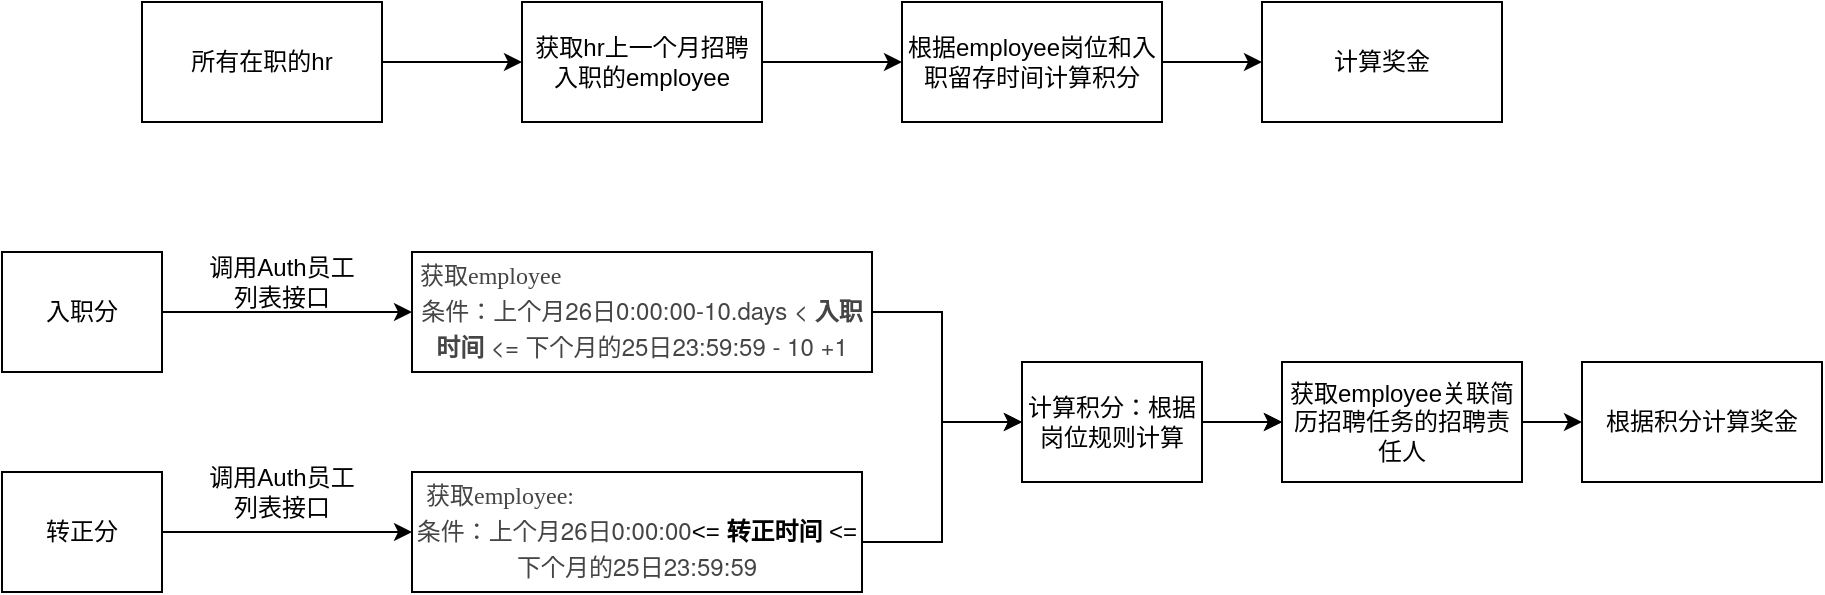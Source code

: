 <mxfile version="13.7.9" type="github">
  <diagram id="oEETys66kWscUehuKClO" name="Page-1">
    <mxGraphModel dx="1773" dy="543" grid="1" gridSize="10" guides="1" tooltips="1" connect="1" arrows="1" fold="1" page="1" pageScale="1" pageWidth="827" pageHeight="1169" math="0" shadow="0">
      <root>
        <mxCell id="0" />
        <mxCell id="1" parent="0" />
        <mxCell id="hMYv4uFyoFBAjx3cWcxC-3" value="" style="edgeStyle=orthogonalEdgeStyle;rounded=0;orthogonalLoop=1;jettySize=auto;html=1;" parent="1" source="hMYv4uFyoFBAjx3cWcxC-1" target="hMYv4uFyoFBAjx3cWcxC-2" edge="1">
          <mxGeometry relative="1" as="geometry" />
        </mxCell>
        <mxCell id="hMYv4uFyoFBAjx3cWcxC-1" value="所有在职的hr" style="rounded=0;whiteSpace=wrap;html=1;" parent="1" vertex="1">
          <mxGeometry x="40" y="50" width="120" height="60" as="geometry" />
        </mxCell>
        <mxCell id="hMYv4uFyoFBAjx3cWcxC-5" value="" style="edgeStyle=orthogonalEdgeStyle;rounded=0;orthogonalLoop=1;jettySize=auto;html=1;" parent="1" source="hMYv4uFyoFBAjx3cWcxC-2" target="hMYv4uFyoFBAjx3cWcxC-4" edge="1">
          <mxGeometry relative="1" as="geometry" />
        </mxCell>
        <mxCell id="hMYv4uFyoFBAjx3cWcxC-2" value="获取hr上一个月招聘入职的employee" style="whiteSpace=wrap;html=1;rounded=0;" parent="1" vertex="1">
          <mxGeometry x="230" y="50" width="120" height="60" as="geometry" />
        </mxCell>
        <mxCell id="hMYv4uFyoFBAjx3cWcxC-7" value="" style="edgeStyle=orthogonalEdgeStyle;rounded=0;orthogonalLoop=1;jettySize=auto;html=1;" parent="1" source="hMYv4uFyoFBAjx3cWcxC-4" target="hMYv4uFyoFBAjx3cWcxC-6" edge="1">
          <mxGeometry relative="1" as="geometry" />
        </mxCell>
        <mxCell id="hMYv4uFyoFBAjx3cWcxC-4" value="根据employee岗位和入职留存时间计算积分" style="whiteSpace=wrap;html=1;rounded=0;" parent="1" vertex="1">
          <mxGeometry x="420" y="50" width="130" height="60" as="geometry" />
        </mxCell>
        <mxCell id="hMYv4uFyoFBAjx3cWcxC-6" value="计算奖金" style="whiteSpace=wrap;html=1;rounded=0;" parent="1" vertex="1">
          <mxGeometry x="600" y="50" width="120" height="60" as="geometry" />
        </mxCell>
        <mxCell id="hMYv4uFyoFBAjx3cWcxC-10" value="" style="edgeStyle=orthogonalEdgeStyle;rounded=0;orthogonalLoop=1;jettySize=auto;html=1;" parent="1" source="hMYv4uFyoFBAjx3cWcxC-8" target="hMYv4uFyoFBAjx3cWcxC-9" edge="1">
          <mxGeometry relative="1" as="geometry" />
        </mxCell>
        <mxCell id="hMYv4uFyoFBAjx3cWcxC-8" value="入职分" style="rounded=0;whiteSpace=wrap;html=1;" parent="1" vertex="1">
          <mxGeometry x="-30" y="175" width="80" height="60" as="geometry" />
        </mxCell>
        <mxCell id="hMYv4uFyoFBAjx3cWcxC-12" value="" style="edgeStyle=orthogonalEdgeStyle;rounded=0;orthogonalLoop=1;jettySize=auto;html=1;" parent="1" source="hMYv4uFyoFBAjx3cWcxC-9" target="hMYv4uFyoFBAjx3cWcxC-11" edge="1">
          <mxGeometry relative="1" as="geometry">
            <Array as="points">
              <mxPoint x="440" y="205" />
              <mxPoint x="440" y="260" />
            </Array>
          </mxGeometry>
        </mxCell>
        <mxCell id="hMYv4uFyoFBAjx3cWcxC-9" value="&lt;div style=&quot;text-align: left&quot;&gt;&lt;span style=&quot;color: rgb(69 , 69 , 69) ; font-family: &amp;#34;.pingfang sc&amp;#34;&quot;&gt;&amp;nbsp;获取employee&lt;/span&gt;&lt;/div&gt;&lt;span class=&quot;s1&quot; style=&quot;color: rgb(69 , 69 , 69) ; font-stretch: normal ; line-height: normal ; font-family: &amp;#34;.pingfang sc&amp;#34;&quot;&gt;条件：上个月&lt;/span&gt;&lt;span style=&quot;color: rgb(69 , 69 , 69) ; font-family: &amp;#34;helvetica neue&amp;#34;&quot;&gt;26&lt;/span&gt;&lt;span class=&quot;s1&quot; style=&quot;color: rgb(69 , 69 , 69) ; font-stretch: normal ; line-height: normal ; font-family: &amp;#34;.pingfang sc&amp;#34;&quot;&gt;日&lt;/span&gt;&lt;span style=&quot;color: rgb(69 , 69 , 69) ; font-family: &amp;#34;helvetica neue&amp;#34;&quot;&gt;0:00:00-10.days &amp;lt; &lt;b&gt;入职时间&lt;/b&gt; &amp;lt;=&amp;nbsp;&lt;/span&gt;&lt;span class=&quot;s1&quot; style=&quot;color: rgb(69 , 69 , 69) ; font-stretch: normal ; line-height: normal ; font-family: &amp;#34;.pingfang sc&amp;#34;&quot;&gt;下个月的&lt;/span&gt;&lt;span style=&quot;color: rgb(69 , 69 , 69) ; font-family: &amp;#34;helvetica neue&amp;#34;&quot;&gt;25&lt;/span&gt;&lt;span class=&quot;s1&quot; style=&quot;color: rgb(69 , 69 , 69) ; font-stretch: normal ; line-height: normal ; font-family: &amp;#34;.pingfang sc&amp;#34;&quot;&gt;日&lt;/span&gt;&lt;span style=&quot;color: rgb(69 , 69 , 69) ; font-family: &amp;#34;helvetica neue&amp;#34;&quot;&gt;23:59:59 - 10 +1&lt;/span&gt;" style="whiteSpace=wrap;html=1;rounded=0;" parent="1" vertex="1">
          <mxGeometry x="175" y="175" width="230" height="60" as="geometry" />
        </mxCell>
        <mxCell id="PxYnb-G8K_FJn_7P4R8V-4" value="" style="edgeStyle=orthogonalEdgeStyle;rounded=0;orthogonalLoop=1;jettySize=auto;html=1;" edge="1" parent="1" source="hMYv4uFyoFBAjx3cWcxC-11" target="PxYnb-G8K_FJn_7P4R8V-3">
          <mxGeometry relative="1" as="geometry" />
        </mxCell>
        <mxCell id="PxYnb-G8K_FJn_7P4R8V-5" value="" style="edgeStyle=orthogonalEdgeStyle;rounded=0;orthogonalLoop=1;jettySize=auto;html=1;" edge="1" parent="1" source="PxYnb-G8K_FJn_7P4R8V-3" target="hMYv4uFyoFBAjx3cWcxC-13">
          <mxGeometry relative="1" as="geometry" />
        </mxCell>
        <mxCell id="hMYv4uFyoFBAjx3cWcxC-11" value="计算积分：根据岗位规则计算" style="whiteSpace=wrap;html=1;rounded=0;" parent="1" vertex="1">
          <mxGeometry x="480" y="230" width="90" height="60" as="geometry" />
        </mxCell>
        <mxCell id="hMYv4uFyoFBAjx3cWcxC-13" value="根据积分计算奖金" style="whiteSpace=wrap;html=1;rounded=0;" parent="1" vertex="1">
          <mxGeometry x="760" y="230" width="120" height="60" as="geometry" />
        </mxCell>
        <mxCell id="hMYv4uFyoFBAjx3cWcxC-17" value="" style="edgeStyle=orthogonalEdgeStyle;rounded=0;orthogonalLoop=1;jettySize=auto;html=1;" parent="1" source="hMYv4uFyoFBAjx3cWcxC-15" target="hMYv4uFyoFBAjx3cWcxC-16" edge="1">
          <mxGeometry relative="1" as="geometry" />
        </mxCell>
        <mxCell id="hMYv4uFyoFBAjx3cWcxC-15" value="转正分" style="rounded=0;whiteSpace=wrap;html=1;" parent="1" vertex="1">
          <mxGeometry x="-30" y="285" width="80" height="60" as="geometry" />
        </mxCell>
        <mxCell id="hMYv4uFyoFBAjx3cWcxC-23" value="" style="edgeStyle=orthogonalEdgeStyle;rounded=0;orthogonalLoop=1;jettySize=auto;html=1;" parent="1" source="hMYv4uFyoFBAjx3cWcxC-16" target="hMYv4uFyoFBAjx3cWcxC-11" edge="1">
          <mxGeometry relative="1" as="geometry">
            <Array as="points">
              <mxPoint x="440" y="320" />
              <mxPoint x="440" y="260" />
            </Array>
          </mxGeometry>
        </mxCell>
        <mxCell id="hMYv4uFyoFBAjx3cWcxC-16" value="&lt;div style=&quot;text-align: left&quot;&gt;&lt;span style=&quot;color: rgb(69 , 69 , 69) ; font-family: &amp;#34;.pingfang sc&amp;#34;&quot;&gt;&amp;nbsp; 获取employee:&lt;/span&gt;&lt;/div&gt;&lt;span class=&quot;s1&quot; style=&quot;color: rgb(69 , 69 , 69) ; font-stretch: normal ; line-height: normal ; font-family: &amp;#34;.pingfang sc&amp;#34;&quot;&gt;条件：上个月&lt;/span&gt;&lt;span style=&quot;color: rgb(69 , 69 , 69) ; font-family: &amp;#34;helvetica neue&amp;#34;&quot;&gt;26&lt;/span&gt;&lt;span class=&quot;s1&quot; style=&quot;color: rgb(69 , 69 , 69) ; font-stretch: normal ; line-height: normal ; font-family: &amp;#34;.pingfang sc&amp;#34;&quot;&gt;日&lt;/span&gt;&lt;span style=&quot;color: rgb(69 , 69 , 69) ; font-family: &amp;#34;helvetica neue&amp;#34;&quot;&gt;0:00:00&lt;/span&gt;&amp;lt;= &lt;b&gt;转正时间&lt;/b&gt; &amp;lt;=&lt;span class=&quot;s1&quot; style=&quot;color: rgb(69 , 69 , 69) ; font-stretch: normal ; line-height: normal ; font-family: &amp;#34;.pingfang sc&amp;#34;&quot;&gt;下个月的&lt;/span&gt;&lt;span style=&quot;color: rgb(69 , 69 , 69) ; font-family: &amp;#34;helvetica neue&amp;#34;&quot;&gt;25&lt;/span&gt;&lt;span class=&quot;s1&quot; style=&quot;color: rgb(69 , 69 , 69) ; font-stretch: normal ; line-height: normal ; font-family: &amp;#34;.pingfang sc&amp;#34;&quot;&gt;日&lt;/span&gt;&lt;span style=&quot;color: rgb(69 , 69 , 69) ; font-family: &amp;#34;helvetica neue&amp;#34;&quot;&gt;23:59:59&lt;/span&gt;" style="whiteSpace=wrap;html=1;rounded=0;" parent="1" vertex="1">
          <mxGeometry x="175" y="285" width="225" height="60" as="geometry" />
        </mxCell>
        <mxCell id="PxYnb-G8K_FJn_7P4R8V-6" value="调用Auth员工列表接口" style="text;html=1;strokeColor=none;fillColor=none;align=center;verticalAlign=middle;whiteSpace=wrap;rounded=0;" vertex="1" parent="1">
          <mxGeometry x="70" y="180" width="80" height="20" as="geometry" />
        </mxCell>
        <mxCell id="PxYnb-G8K_FJn_7P4R8V-7" value="调用Auth员工列表接口" style="text;html=1;strokeColor=none;fillColor=none;align=center;verticalAlign=middle;whiteSpace=wrap;rounded=0;" vertex="1" parent="1">
          <mxGeometry x="70" y="285" width="80" height="20" as="geometry" />
        </mxCell>
        <mxCell id="PxYnb-G8K_FJn_7P4R8V-3" value="&lt;span&gt;获取employee关联简历招聘任务的招聘责任人&lt;/span&gt;" style="whiteSpace=wrap;html=1;rounded=0;" vertex="1" parent="1">
          <mxGeometry x="610" y="230" width="120" height="60" as="geometry" />
        </mxCell>
        <mxCell id="PxYnb-G8K_FJn_7P4R8V-8" value="" style="edgeStyle=orthogonalEdgeStyle;rounded=0;orthogonalLoop=1;jettySize=auto;html=1;" edge="1" parent="1" source="hMYv4uFyoFBAjx3cWcxC-11" target="PxYnb-G8K_FJn_7P4R8V-3">
          <mxGeometry relative="1" as="geometry">
            <mxPoint x="580" y="260" as="sourcePoint" />
            <mxPoint x="790" y="260" as="targetPoint" />
          </mxGeometry>
        </mxCell>
      </root>
    </mxGraphModel>
  </diagram>
</mxfile>
